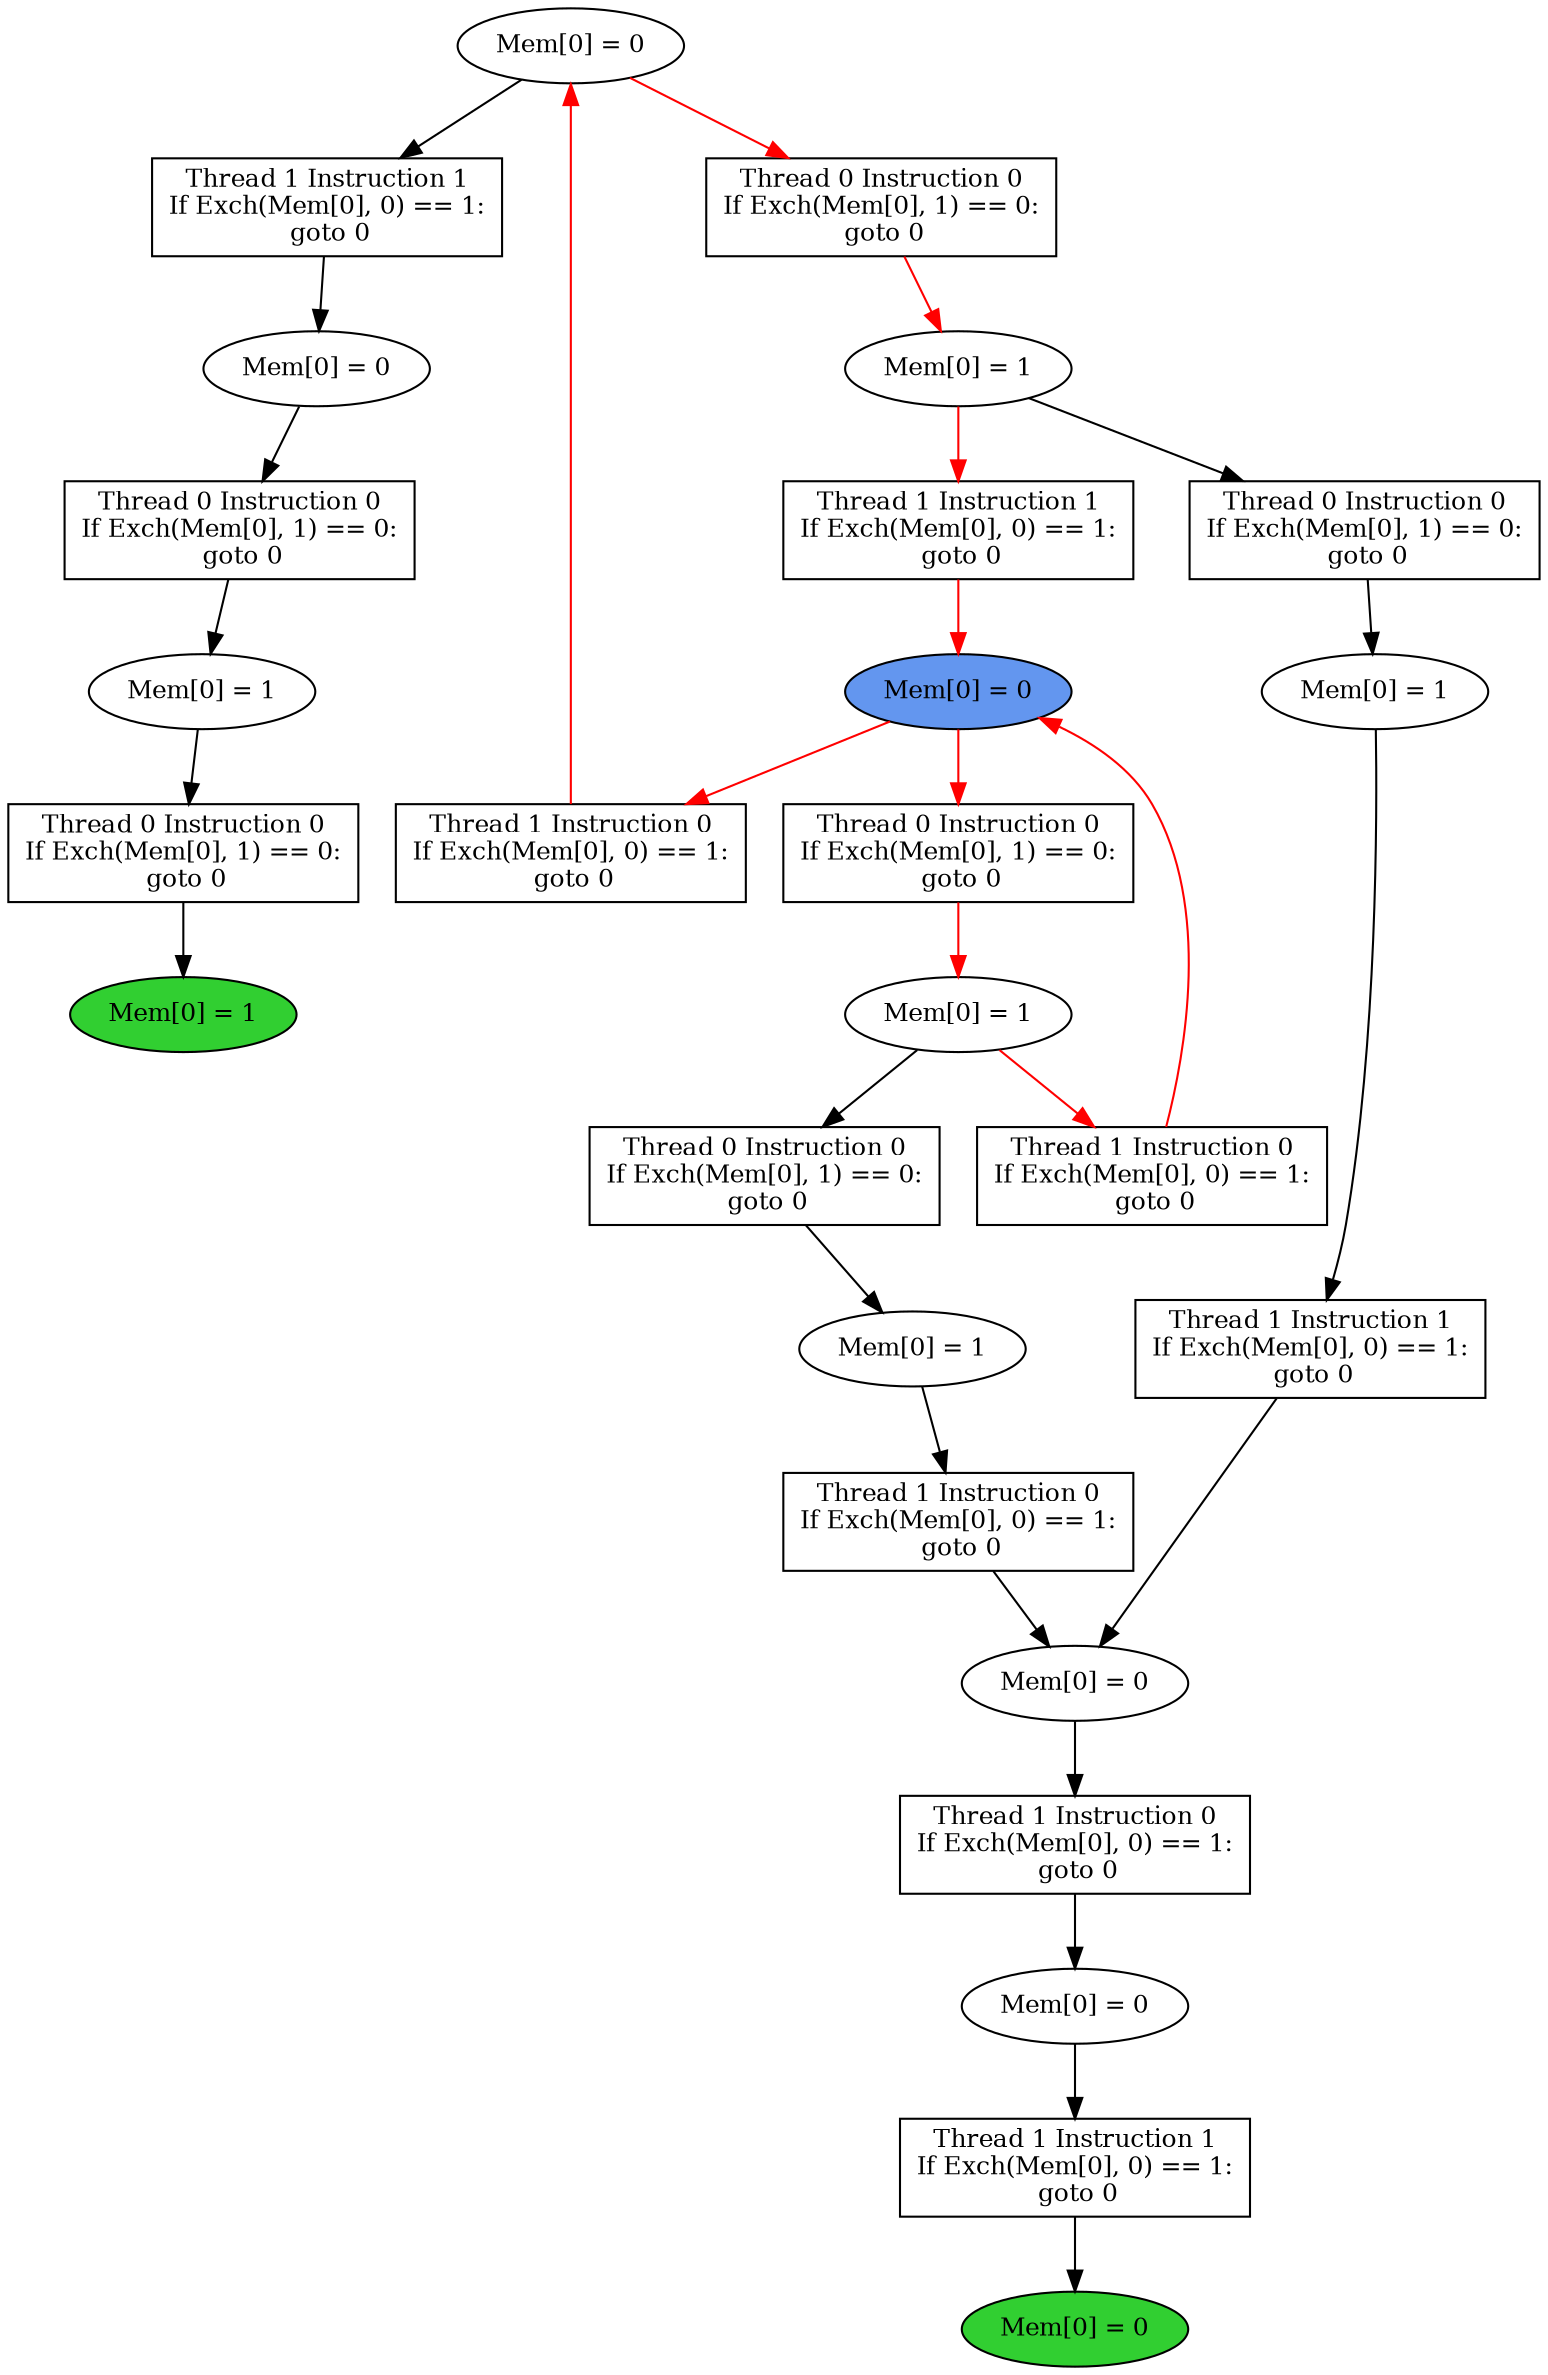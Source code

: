 digraph "graph" {
graph [fontsize=12]
node [fontsize=12]
edge [fontsize=12]
rankdir=TB;
"N20" -> "N19" [uuid = "<A0, END1>", color = "#000000", fontcolor = "#ffffff", style = "solid", label = "", dir = "forward", weight = "1"]
"N15" -> "N14" [uuid = "<A1, S8>", color = "#000000", fontcolor = "#ffffff", style = "solid", label = "", dir = "forward", weight = "1"]
"N16" -> "N12" [uuid = "<A2, S3>", color = "#000000", fontcolor = "#ffffff", style = "solid", label = "", dir = "forward", weight = "1"]
"N24" -> "N23" [uuid = "<A3, S0>", color = "#000000", fontcolor = "#ffffff", style = "solid", label = "", dir = "forward", weight = "1"]
"N33" -> "N32" [uuid = "<A4, START$0>", color = "#ff0000", fontcolor = "#ffffff", style = "solid", label = "", dir = "forward", weight = "1"]
"N32" -> "N27" [uuid = "<A5, START$0>", color = "#ff0000", fontcolor = "#ffffff", style = "solid", label = "", dir = "back", weight = "1"]
"N18" -> "N17" [uuid = "<A6, S7>", color = "#000000", fontcolor = "#ffffff", style = "solid", label = "", dir = "forward", weight = "1"]
"N29" -> "N28" [uuid = "<A7, S6>", color = "#ff0000", fontcolor = "#ffffff", style = "solid", label = "", dir = "forward", weight = "1"]
"N35" -> "N34" [uuid = "<A8, S5>", color = "#ff0000", fontcolor = "#ffffff", style = "solid", label = "", dir = "forward", weight = "1"]
"N22" -> "N21" [uuid = "<A9, S4>", color = "#000000", fontcolor = "#ffffff", style = "solid", label = "", dir = "forward", weight = "1"]
"N13" -> "N12" [uuid = "<A10, S3>", color = "#000000", fontcolor = "#ffffff", style = "solid", label = "", dir = "forward", weight = "1"]
"N36" -> "N26" [uuid = "<A11, S2>", color = "#ff0000", fontcolor = "#ffffff", style = "solid", label = "", dir = "back", weight = "1"]
"N11" -> "N10" [uuid = "<A12, S1>", color = "#000000", fontcolor = "#ffffff", style = "solid", label = "", dir = "forward", weight = "1"]
"N9" -> "N8" [uuid = "<A13, END0>", color = "#000000", fontcolor = "#ffffff", style = "solid", label = "", dir = "forward", weight = "1"]
"N21" -> "N20" [uuid = "<A0, S4>", color = "#000000", fontcolor = "#ffffff", style = "solid", label = "", dir = "forward", weight = "1"]
"N28" -> "N15" [uuid = "<A1, S6>", color = "#000000", fontcolor = "#ffffff", style = "solid", label = "", dir = "forward", weight = "1"]
"N17" -> "N16" [uuid = "<A2, S7>", color = "#000000", fontcolor = "#ffffff", style = "solid", label = "", dir = "forward", weight = "1"]
"N36" -> "N24" [uuid = "<A3, S2>", color = "#000000", fontcolor = "#ffffff", style = "solid", label = "", dir = "forward", weight = "1"]
"N34" -> "N33" [uuid = "<A4, S5>", color = "#ff0000", fontcolor = "#ffffff", style = "solid", label = "", dir = "forward", weight = "1"]
"N28" -> "N27" [uuid = "<A5, S6>", color = "#ff0000", fontcolor = "#ffffff", style = "solid", label = "", dir = "forward", weight = "1"]
"N34" -> "N18" [uuid = "<A6, S5>", color = "#000000", fontcolor = "#ffffff", style = "solid", label = "", dir = "forward", weight = "1"]
"N32" -> "N29" [uuid = "<A7, START$0>", color = "#ff0000", fontcolor = "#ffffff", style = "solid", label = "", dir = "forward", weight = "1"]
"N36" -> "N35" [uuid = "<A8, S2>", color = "#ff0000", fontcolor = "#ffffff", style = "solid", label = "", dir = "forward", weight = "1"]
"N23" -> "N22" [uuid = "<A9, S0>", color = "#000000", fontcolor = "#ffffff", style = "solid", label = "", dir = "forward", weight = "1"]
"N14" -> "N13" [uuid = "<A10, S8>", color = "#000000", fontcolor = "#ffffff", style = "solid", label = "", dir = "forward", weight = "1"]
"N32" -> "N26" [uuid = "<A11, START$0>", color = "#ff0000", fontcolor = "#ffffff", style = "solid", label = "", dir = "forward", weight = "1"]
"N12" -> "N11" [uuid = "<A12, S3>", color = "#000000", fontcolor = "#ffffff", style = "solid", label = "", dir = "forward", weight = "1"]
"N10" -> "N9" [uuid = "<A13, S1>", color = "#000000", fontcolor = "#ffffff", style = "solid", label = "", dir = "forward", weight = "1"]
"N8" [uuid="END0", label="Mem[0] = 0", fillcolor = "#31cf31", fontcolor = "#000000", shape = "ellipse", style = "filled, solid"]
"N9" [uuid="A13", label="Thread 1 Instruction 1
If Exch(Mem[0], 0) == 1:
 goto 0", fillcolor = "#ffffff", fontcolor = "#000000", shape = "box", style = "filled, solid"]
"N10" [uuid="S1", label="Mem[0] = 0", fillcolor = "#ffffff", fontcolor = "#000000", shape = "ellipse", style = "filled, solid"]
"N11" [uuid="A12", label="Thread 1 Instruction 0
If Exch(Mem[0], 0) == 1:
 goto 0", fillcolor = "#ffffff", fontcolor = "#000000", shape = "box", style = "filled, solid"]
"N12" [uuid="S3", label="Mem[0] = 0", fillcolor = "#ffffff", fontcolor = "#000000", shape = "ellipse", style = "filled, solid"]
"N13" [uuid="A10", label="Thread 1 Instruction 0
If Exch(Mem[0], 0) == 1:
 goto 0", fillcolor = "#ffffff", fontcolor = "#000000", shape = "box", style = "filled, solid"]
"N14" [uuid="S8", label="Mem[0] = 1", fillcolor = "#ffffff", fontcolor = "#000000", shape = "ellipse", style = "filled, solid"]
"N15" [uuid="A1", label="Thread 0 Instruction 0
If Exch(Mem[0], 1) == 0:
 goto 0", fillcolor = "#ffffff", fontcolor = "#000000", shape = "box", style = "filled, solid"]
"N16" [uuid="A2", label="Thread 1 Instruction 1
If Exch(Mem[0], 0) == 1:
 goto 0", fillcolor = "#ffffff", fontcolor = "#000000", shape = "box", style = "filled, solid"]
"N17" [uuid="S7", label="Mem[0] = 1", fillcolor = "#ffffff", fontcolor = "#000000", shape = "ellipse", style = "filled, solid"]
"N18" [uuid="A6", label="Thread 0 Instruction 0
If Exch(Mem[0], 1) == 0:
 goto 0", fillcolor = "#ffffff", fontcolor = "#000000", shape = "box", style = "filled, solid"]
"N19" [uuid="END1", label="Mem[0] = 1", fillcolor = "#31cf31", fontcolor = "#000000", shape = "ellipse", style = "filled, solid"]
"N20" [uuid="A0", label="Thread 0 Instruction 0
If Exch(Mem[0], 1) == 0:
 goto 0", fillcolor = "#ffffff", fontcolor = "#000000", shape = "box", style = "filled, solid"]
"N21" [uuid="S4", label="Mem[0] = 1", fillcolor = "#ffffff", fontcolor = "#000000", shape = "ellipse", style = "filled, solid"]
"N22" [uuid="A9", label="Thread 0 Instruction 0
If Exch(Mem[0], 1) == 0:
 goto 0", fillcolor = "#ffffff", fontcolor = "#000000", shape = "box", style = "filled, solid"]
"N23" [uuid="S0", label="Mem[0] = 0", fillcolor = "#ffffff", fontcolor = "#000000", shape = "ellipse", style = "filled, solid"]
"N24" [uuid="A3", label="Thread 1 Instruction 1
If Exch(Mem[0], 0) == 1:
 goto 0", fillcolor = "#ffffff", fontcolor = "#000000", shape = "box", style = "filled, solid"]
"N26" [uuid="A11", label="Thread 1 Instruction 0
If Exch(Mem[0], 0) == 1:
 goto 0", fillcolor = "#ffffff", fontcolor = "#000000", shape = "box", style = "filled, solid"]
"N27" [uuid="A5", label="Thread 1 Instruction 0
If Exch(Mem[0], 0) == 1:
 goto 0", fillcolor = "#ffffff", fontcolor = "#000000", shape = "box", style = "filled, solid"]
"N28" [uuid="S6", label="Mem[0] = 1", fillcolor = "#ffffff", fontcolor = "#000000", shape = "ellipse", style = "filled, solid"]
"N29" [uuid="A7", label="Thread 0 Instruction 0
If Exch(Mem[0], 1) == 0:
 goto 0", fillcolor = "#ffffff", fontcolor = "#000000", shape = "box", style = "filled, solid"]
"N32" [uuid="START$0", label="Mem[0] = 0", fillcolor = "#6396ef", fontcolor = "#000000", shape = "ellipse", style = "filled, solid"]
"N33" [uuid="A4", label="Thread 1 Instruction 1
If Exch(Mem[0], 0) == 1:
 goto 0", fillcolor = "#ffffff", fontcolor = "#000000", shape = "box", style = "filled, solid"]
"N34" [uuid="S5", label="Mem[0] = 1", fillcolor = "#ffffff", fontcolor = "#000000", shape = "ellipse", style = "filled, solid"]
"N35" [uuid="A8", label="Thread 0 Instruction 0
If Exch(Mem[0], 1) == 0:
 goto 0", fillcolor = "#ffffff", fontcolor = "#000000", shape = "box", style = "filled, solid"]
"N36" [uuid="S2", label="Mem[0] = 0", fillcolor = "#ffffff", fontcolor = "#000000", shape = "ellipse", style = "filled, solid"]
}